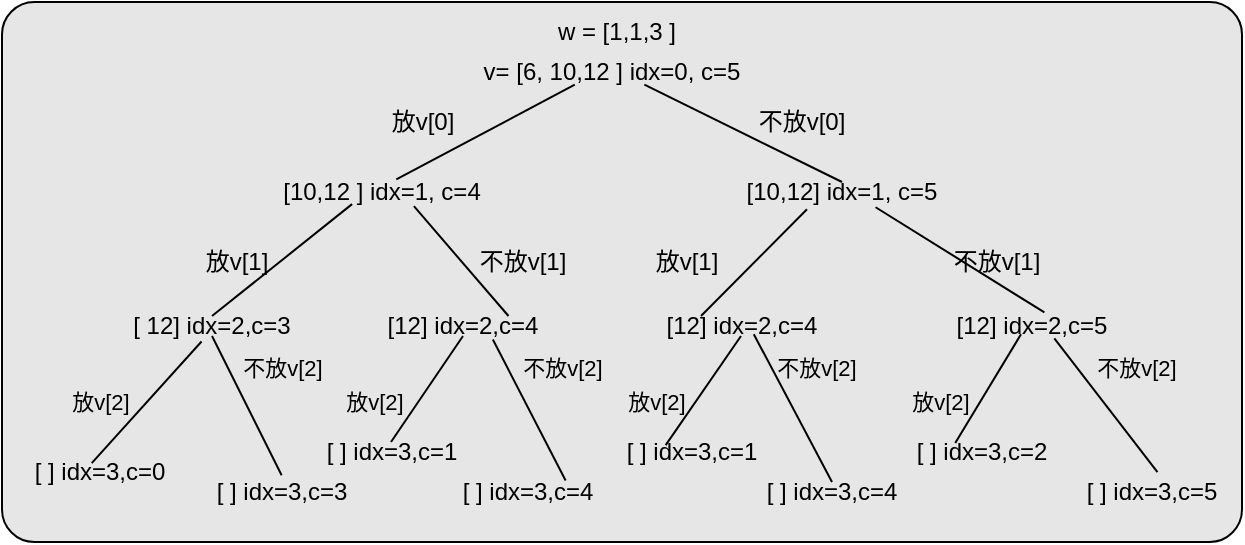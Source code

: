 <mxfile version="16.5.3" type="device"><diagram id="Jl9uv_ccpy7cIlCbhl22" name="Page-1"><mxGraphModel dx="713" dy="358" grid="1" gridSize="10" guides="1" tooltips="1" connect="1" arrows="1" fold="1" page="1" pageScale="1" pageWidth="827" pageHeight="1169" math="0" shadow="0"><root><mxCell id="0"/><mxCell id="1" parent="0"/><mxCell id="jQ7eQdFvQkp7HcYGr10i-3" value="" style="rounded=1;whiteSpace=wrap;html=1;arcSize=6;fillColor=#E6E6E6;" parent="1" vertex="1"><mxGeometry x="80" y="280" width="620" height="270" as="geometry"/></mxCell><mxCell id="jQ7eQdFvQkp7HcYGr10i-4" value="w = [1,1,3 ]" style="text;html=1;strokeColor=none;fillColor=none;align=center;verticalAlign=middle;whiteSpace=wrap;rounded=0;" parent="1" vertex="1"><mxGeometry x="345" y="290" width="85" height="10" as="geometry"/></mxCell><mxCell id="jQ7eQdFvQkp7HcYGr10i-5" value="v= [6, 10,12 ] idx=0, c=5" style="text;html=1;strokeColor=none;fillColor=none;align=center;verticalAlign=middle;whiteSpace=wrap;rounded=0;" parent="1" vertex="1"><mxGeometry x="310" y="310" width="150" height="10" as="geometry"/></mxCell><mxCell id="jQ7eQdFvQkp7HcYGr10i-8" value="[10,12 ] idx=1, c=4" style="text;html=1;strokeColor=none;fillColor=none;align=center;verticalAlign=middle;whiteSpace=wrap;rounded=0;" parent="1" vertex="1"><mxGeometry x="215" y="370" width="110" height="10" as="geometry"/></mxCell><mxCell id="jQ7eQdFvQkp7HcYGr10i-9" value="[ 12] idx=2,c=3" style="text;html=1;strokeColor=none;fillColor=none;align=center;verticalAlign=middle;whiteSpace=wrap;rounded=0;" parent="1" vertex="1"><mxGeometry x="140" y="437" width="90" height="10" as="geometry"/></mxCell><mxCell id="jQ7eQdFvQkp7HcYGr10i-16" value="[10,12] idx=1, c=5" style="text;html=1;strokeColor=none;fillColor=none;align=center;verticalAlign=middle;whiteSpace=wrap;rounded=0;" parent="1" vertex="1"><mxGeometry x="450" y="370" width="100" height="10" as="geometry"/></mxCell><mxCell id="jQ7eQdFvQkp7HcYGr10i-17" value="" style="endArrow=none;html=1;rounded=0;entryX=0.376;entryY=1.133;entryDx=0;entryDy=0;entryPerimeter=0;exitX=0.565;exitY=-0.127;exitDx=0;exitDy=0;exitPerimeter=0;" parent="1" source="jQ7eQdFvQkp7HcYGr10i-8" target="jQ7eQdFvQkp7HcYGr10i-5" edge="1"><mxGeometry width="50" height="50" relative="1" as="geometry"><mxPoint x="270" y="390" as="sourcePoint"/><mxPoint x="320" y="340" as="targetPoint"/></mxGeometry></mxCell><mxCell id="jQ7eQdFvQkp7HcYGr10i-18" value="" style="endArrow=none;html=1;rounded=0;entryX=0.608;entryY=1.133;entryDx=0;entryDy=0;entryPerimeter=0;exitX=0.5;exitY=0;exitDx=0;exitDy=0;" parent="1" source="jQ7eQdFvQkp7HcYGr10i-16" target="jQ7eQdFvQkp7HcYGr10i-5" edge="1"><mxGeometry width="50" height="50" relative="1" as="geometry"><mxPoint x="316.5" y="368.73" as="sourcePoint"/><mxPoint x="353.88" y="331.33" as="targetPoint"/></mxGeometry></mxCell><mxCell id="jQ7eQdFvQkp7HcYGr10i-19" value="" style="endArrow=none;html=1;rounded=0;entryX=0.364;entryY=1.107;entryDx=0;entryDy=0;entryPerimeter=0;exitX=0.5;exitY=0;exitDx=0;exitDy=0;" parent="1" source="jQ7eQdFvQkp7HcYGr10i-9" target="jQ7eQdFvQkp7HcYGr10i-8" edge="1"><mxGeometry width="50" height="50" relative="1" as="geometry"><mxPoint x="212.62" y="440.0" as="sourcePoint"/><mxPoint x="260.0" y="392.6" as="targetPoint"/></mxGeometry></mxCell><mxCell id="jQ7eQdFvQkp7HcYGr10i-20" value="[12] idx=2,c=4" style="text;html=1;strokeColor=none;fillColor=none;align=center;verticalAlign=middle;whiteSpace=wrap;rounded=0;" parent="1" vertex="1"><mxGeometry x="265" y="437" width="91" height="10" as="geometry"/></mxCell><mxCell id="jQ7eQdFvQkp7HcYGr10i-22" value="" style="endArrow=none;html=1;rounded=0;entryX=0.645;entryY=1.211;entryDx=0;entryDy=0;entryPerimeter=0;exitX=0.75;exitY=0;exitDx=0;exitDy=0;" parent="1" source="jQ7eQdFvQkp7HcYGr10i-20" target="jQ7eQdFvQkp7HcYGr10i-8" edge="1"><mxGeometry width="50" height="50" relative="1" as="geometry"><mxPoint x="230" y="450" as="sourcePoint"/><mxPoint x="286.4" y="391.07" as="targetPoint"/></mxGeometry></mxCell><mxCell id="jQ7eQdFvQkp7HcYGr10i-23" value="[12] idx=2,c=4" style="text;html=1;strokeColor=none;fillColor=none;align=center;verticalAlign=middle;whiteSpace=wrap;rounded=0;" parent="1" vertex="1"><mxGeometry x="409.5" y="437" width="80" height="10" as="geometry"/></mxCell><mxCell id="jQ7eQdFvQkp7HcYGr10i-24" value="[12] idx=2,c=5" style="text;html=1;strokeColor=none;fillColor=none;align=center;verticalAlign=middle;whiteSpace=wrap;rounded=0;" parent="1" vertex="1"><mxGeometry x="550" y="437" width="90" height="10" as="geometry"/></mxCell><mxCell id="jQ7eQdFvQkp7HcYGr10i-25" value="" style="endArrow=none;html=1;rounded=0;entryX=0.325;entryY=1.366;entryDx=0;entryDy=0;entryPerimeter=0;exitX=0.25;exitY=0;exitDx=0;exitDy=0;" parent="1" source="jQ7eQdFvQkp7HcYGr10i-23" target="jQ7eQdFvQkp7HcYGr10i-16" edge="1"><mxGeometry width="50" height="50" relative="1" as="geometry"><mxPoint x="340" y="450" as="sourcePoint"/><mxPoint x="314.5" y="392.11" as="targetPoint"/></mxGeometry></mxCell><mxCell id="jQ7eQdFvQkp7HcYGr10i-26" value="" style="endArrow=none;html=1;rounded=0;entryX=0.668;entryY=1.262;entryDx=0;entryDy=0;entryPerimeter=0;exitX=0.569;exitY=-0.179;exitDx=0;exitDy=0;exitPerimeter=0;" parent="1" source="jQ7eQdFvQkp7HcYGr10i-24" target="jQ7eQdFvQkp7HcYGr10i-16" edge="1"><mxGeometry width="50" height="50" relative="1" as="geometry"><mxPoint x="390" y="450" as="sourcePoint"/><mxPoint x="422.5" y="393.66" as="targetPoint"/></mxGeometry></mxCell><mxCell id="jQ7eQdFvQkp7HcYGr10i-27" value="放v[0]" style="text;html=1;strokeColor=none;fillColor=none;align=center;verticalAlign=middle;whiteSpace=wrap;rounded=0;" parent="1" vertex="1"><mxGeometry x="267.5" y="330" width="45" height="20" as="geometry"/></mxCell><mxCell id="jQ7eQdFvQkp7HcYGr10i-28" value="不放v[0]" style="text;html=1;strokeColor=none;fillColor=none;align=center;verticalAlign=middle;whiteSpace=wrap;rounded=0;" parent="1" vertex="1"><mxGeometry x="450" y="330" width="60" height="20" as="geometry"/></mxCell><mxCell id="jQ7eQdFvQkp7HcYGr10i-29" value="放v[1]" style="text;html=1;strokeColor=none;fillColor=none;align=center;verticalAlign=middle;whiteSpace=wrap;rounded=0;" parent="1" vertex="1"><mxGeometry x="175" y="400" width="45" height="20" as="geometry"/></mxCell><mxCell id="jQ7eQdFvQkp7HcYGr10i-30" value="&lt;font style=&quot;font-size: 12px&quot;&gt;不放v[1]&lt;/font&gt;" style="text;html=1;strokeColor=none;fillColor=none;align=center;verticalAlign=middle;whiteSpace=wrap;rounded=0;" parent="1" vertex="1"><mxGeometry x="312.5" y="400" width="55" height="20" as="geometry"/></mxCell><mxCell id="jQ7eQdFvQkp7HcYGr10i-32" value="&lt;font style=&quot;font-size: 12px&quot;&gt;不放v[1]&lt;/font&gt;" style="text;html=1;strokeColor=none;fillColor=none;align=center;verticalAlign=middle;whiteSpace=wrap;rounded=0;" parent="1" vertex="1"><mxGeometry x="550" y="400" width="55" height="20" as="geometry"/></mxCell><mxCell id="jQ7eQdFvQkp7HcYGr10i-33" value="放v[1]" style="text;html=1;strokeColor=none;fillColor=none;align=center;verticalAlign=middle;whiteSpace=wrap;rounded=0;" parent="1" vertex="1"><mxGeometry x="400" y="400" width="45" height="20" as="geometry"/></mxCell><mxCell id="jQ7eQdFvQkp7HcYGr10i-36" value="[ ] idx=3,c=0" style="text;html=1;strokeColor=none;fillColor=none;align=center;verticalAlign=middle;whiteSpace=wrap;rounded=0;" parent="1" vertex="1"><mxGeometry x="94" y="510" width="70" height="10" as="geometry"/></mxCell><mxCell id="jQ7eQdFvQkp7HcYGr10i-38" value="" style="endArrow=none;html=1;rounded=0;entryX=0.442;entryY=1.275;entryDx=0;entryDy=0;entryPerimeter=0;exitX=0.441;exitY=0.055;exitDx=0;exitDy=0;exitPerimeter=0;" parent="1" source="jQ7eQdFvQkp7HcYGr10i-36" target="jQ7eQdFvQkp7HcYGr10i-9" edge="1"><mxGeometry width="50" height="50" relative="1" as="geometry"><mxPoint x="142.46" y="528.93" as="sourcePoint"/><mxPoint x="200.0" y="470.0" as="targetPoint"/></mxGeometry></mxCell><mxCell id="jQ7eQdFvQkp7HcYGr10i-39" value="[ ] idx=3,c=3" style="text;html=1;strokeColor=none;fillColor=none;align=center;verticalAlign=middle;whiteSpace=wrap;rounded=0;" parent="1" vertex="1"><mxGeometry x="175" y="520" width="90" height="10" as="geometry"/></mxCell><mxCell id="jQ7eQdFvQkp7HcYGr10i-40" value="" style="endArrow=none;html=1;rounded=0;entryX=0.5;entryY=1;entryDx=0;entryDy=0;exitX=0.498;exitY=-0.335;exitDx=0;exitDy=0;exitPerimeter=0;" parent="1" source="jQ7eQdFvQkp7HcYGr10i-39" target="jQ7eQdFvQkp7HcYGr10i-9" edge="1"><mxGeometry width="50" height="50" relative="1" as="geometry"><mxPoint x="159.69" y="510.55" as="sourcePoint"/><mxPoint x="202.28" y="462.75" as="targetPoint"/></mxGeometry></mxCell><mxCell id="jQ7eQdFvQkp7HcYGr10i-41" value="[ ] idx=3,c=1" style="text;html=1;strokeColor=none;fillColor=none;align=center;verticalAlign=middle;whiteSpace=wrap;rounded=0;" parent="1" vertex="1"><mxGeometry x="239.5" y="500" width="70" height="10" as="geometry"/></mxCell><mxCell id="jQ7eQdFvQkp7HcYGr10i-43" value="" style="endArrow=none;html=1;rounded=0;entryX=0.5;entryY=1;entryDx=0;entryDy=0;exitX=0.5;exitY=0;exitDx=0;exitDy=0;" parent="1" source="jQ7eQdFvQkp7HcYGr10i-41" target="jQ7eQdFvQkp7HcYGr10i-20" edge="1"><mxGeometry width="50" height="50" relative="1" as="geometry"><mxPoint x="161.87" y="510.55" as="sourcePoint"/><mxPoint x="202.28" y="462.75" as="targetPoint"/></mxGeometry></mxCell><mxCell id="jQ7eQdFvQkp7HcYGr10i-44" value="[ ] idx=3,c=4" style="text;html=1;strokeColor=none;fillColor=none;align=center;verticalAlign=middle;whiteSpace=wrap;rounded=0;" parent="1" vertex="1"><mxGeometry x="298" y="520" width="90" height="10" as="geometry"/></mxCell><mxCell id="jQ7eQdFvQkp7HcYGr10i-45" value="" style="endArrow=none;html=1;rounded=0;entryX=0.664;entryY=1.172;entryDx=0;entryDy=0;entryPerimeter=0;exitX=0.709;exitY=-0.075;exitDx=0;exitDy=0;exitPerimeter=0;" parent="1" source="jQ7eQdFvQkp7HcYGr10i-44" target="jQ7eQdFvQkp7HcYGr10i-20" edge="1"><mxGeometry width="50" height="50" relative="1" as="geometry"><mxPoint x="229.82" y="526.65" as="sourcePoint"/><mxPoint x="218.84" y="460.68" as="targetPoint"/></mxGeometry></mxCell><mxCell id="jQ7eQdFvQkp7HcYGr10i-46" value="[ ] idx=3,c=1" style="text;html=1;strokeColor=none;fillColor=none;align=center;verticalAlign=middle;whiteSpace=wrap;rounded=0;" parent="1" vertex="1"><mxGeometry x="390" y="500" width="70" height="10" as="geometry"/></mxCell><mxCell id="jQ7eQdFvQkp7HcYGr10i-47" value="[ ] idx=3,c=4" style="text;html=1;strokeColor=none;fillColor=none;align=center;verticalAlign=middle;whiteSpace=wrap;rounded=0;" parent="1" vertex="1"><mxGeometry x="460" y="520" width="70" height="10" as="geometry"/></mxCell><mxCell id="jQ7eQdFvQkp7HcYGr10i-48" value="[ ] idx=3,c=2" style="text;html=1;strokeColor=none;fillColor=none;align=center;verticalAlign=middle;whiteSpace=wrap;rounded=0;" parent="1" vertex="1"><mxGeometry x="535" y="500" width="70" height="10" as="geometry"/></mxCell><mxCell id="jQ7eQdFvQkp7HcYGr10i-49" value="[ ] idx=3,c=5" style="text;html=1;strokeColor=none;fillColor=none;align=center;verticalAlign=middle;whiteSpace=wrap;rounded=0;" parent="1" vertex="1"><mxGeometry x="620" y="520" width="70" height="10" as="geometry"/></mxCell><mxCell id="jQ7eQdFvQkp7HcYGr10i-50" value="" style="endArrow=none;html=1;rounded=0;entryX=0.5;entryY=1;entryDx=0;entryDy=0;exitX=0.312;exitY=0.159;exitDx=0;exitDy=0;exitPerimeter=0;" parent="1" source="jQ7eQdFvQkp7HcYGr10i-46" target="jQ7eQdFvQkp7HcYGr10i-23" edge="1"><mxGeometry width="50" height="50" relative="1" as="geometry"><mxPoint x="280" y="510" as="sourcePoint"/><mxPoint x="310.304" y="460.68" as="targetPoint"/></mxGeometry></mxCell><mxCell id="jQ7eQdFvQkp7HcYGr10i-51" value="" style="endArrow=none;html=1;rounded=0;entryX=0.58;entryY=0.912;entryDx=0;entryDy=0;entryPerimeter=0;exitX=0.5;exitY=0;exitDx=0;exitDy=0;" parent="1" source="jQ7eQdFvQkp7HcYGr10i-47" target="jQ7eQdFvQkp7HcYGr10i-23" edge="1"><mxGeometry width="50" height="50" relative="1" as="geometry"><mxPoint x="391.84" y="511.59" as="sourcePoint"/><mxPoint x="425.12" y="460.68" as="targetPoint"/></mxGeometry></mxCell><mxCell id="jQ7eQdFvQkp7HcYGr10i-52" value="" style="endArrow=none;html=1;rounded=0;entryX=0.439;entryY=0.912;entryDx=0;entryDy=0;exitX=0.309;exitY=0.055;exitDx=0;exitDy=0;exitPerimeter=0;entryPerimeter=0;" parent="1" source="jQ7eQdFvQkp7HcYGr10i-48" target="jQ7eQdFvQkp7HcYGr10i-24" edge="1"><mxGeometry width="50" height="50" relative="1" as="geometry"><mxPoint x="475" y="530" as="sourcePoint"/><mxPoint x="446.4" y="459.12" as="targetPoint"/></mxGeometry></mxCell><mxCell id="jQ7eQdFvQkp7HcYGr10i-53" value="" style="endArrow=none;html=1;rounded=0;entryX=0.624;entryY=1.12;entryDx=0;entryDy=0;exitX=0.539;exitY=-0.491;exitDx=0;exitDy=0;exitPerimeter=0;entryPerimeter=0;" parent="1" source="jQ7eQdFvQkp7HcYGr10i-49" target="jQ7eQdFvQkp7HcYGr10i-24" edge="1"><mxGeometry width="50" height="50" relative="1" as="geometry"><mxPoint x="531.63" y="510.55" as="sourcePoint"/><mxPoint x="565" y="460" as="targetPoint"/></mxGeometry></mxCell><mxCell id="jQ7eQdFvQkp7HcYGr10i-54" value="&lt;font style=&quot;font-size: 11px&quot;&gt;放v[2]&lt;/font&gt;" style="text;html=1;strokeColor=none;fillColor=none;align=center;verticalAlign=middle;whiteSpace=wrap;rounded=0;fontSize=8;" parent="1" vertex="1"><mxGeometry x="109.5" y="470" width="39" height="20" as="geometry"/></mxCell><mxCell id="jQ7eQdFvQkp7HcYGr10i-55" value="&lt;font style=&quot;font-size: 11px&quot;&gt;不放v[2]&lt;/font&gt;" style="text;html=1;strokeColor=none;fillColor=none;align=center;verticalAlign=middle;whiteSpace=wrap;rounded=0;fontSize=8;" parent="1" vertex="1"><mxGeometry x="192.5" y="453" width="55" height="20" as="geometry"/></mxCell><mxCell id="jQ7eQdFvQkp7HcYGr10i-56" value="&lt;font style=&quot;font-size: 11px&quot;&gt;放v[2]&lt;/font&gt;" style="text;html=1;strokeColor=none;fillColor=none;align=center;verticalAlign=middle;whiteSpace=wrap;rounded=0;fontSize=8;" parent="1" vertex="1"><mxGeometry x="246.5" y="470" width="39" height="20" as="geometry"/></mxCell><mxCell id="jQ7eQdFvQkp7HcYGr10i-57" value="&lt;font style=&quot;font-size: 11px&quot;&gt;放v[2]&lt;/font&gt;" style="text;html=1;strokeColor=none;fillColor=none;align=center;verticalAlign=middle;whiteSpace=wrap;rounded=0;fontSize=8;" parent="1" vertex="1"><mxGeometry x="388" y="470" width="39" height="20" as="geometry"/></mxCell><mxCell id="jQ7eQdFvQkp7HcYGr10i-58" value="&lt;font style=&quot;font-size: 11px&quot;&gt;放v[2]&lt;/font&gt;" style="text;html=1;strokeColor=none;fillColor=none;align=center;verticalAlign=middle;whiteSpace=wrap;rounded=0;fontSize=8;" parent="1" vertex="1"><mxGeometry x="530" y="470" width="39" height="20" as="geometry"/></mxCell><mxCell id="jQ7eQdFvQkp7HcYGr10i-60" value="&lt;font style=&quot;font-size: 11px&quot;&gt;不放v[2]&lt;/font&gt;" style="text;html=1;strokeColor=none;fillColor=none;align=center;verticalAlign=middle;whiteSpace=wrap;rounded=0;fontSize=8;" parent="1" vertex="1"><mxGeometry x="333" y="453" width="55" height="20" as="geometry"/></mxCell><mxCell id="jQ7eQdFvQkp7HcYGr10i-61" value="&lt;font style=&quot;font-size: 11px&quot;&gt;不放v[2]&lt;/font&gt;" style="text;html=1;strokeColor=none;fillColor=none;align=center;verticalAlign=middle;whiteSpace=wrap;rounded=0;fontSize=8;" parent="1" vertex="1"><mxGeometry x="460" y="453" width="55" height="20" as="geometry"/></mxCell><mxCell id="jQ7eQdFvQkp7HcYGr10i-62" value="&lt;font style=&quot;font-size: 11px&quot;&gt;不放v[2]&lt;/font&gt;" style="text;html=1;strokeColor=none;fillColor=none;align=center;verticalAlign=middle;whiteSpace=wrap;rounded=0;fontSize=8;" parent="1" vertex="1"><mxGeometry x="620" y="453" width="55" height="20" as="geometry"/></mxCell></root></mxGraphModel></diagram></mxfile>